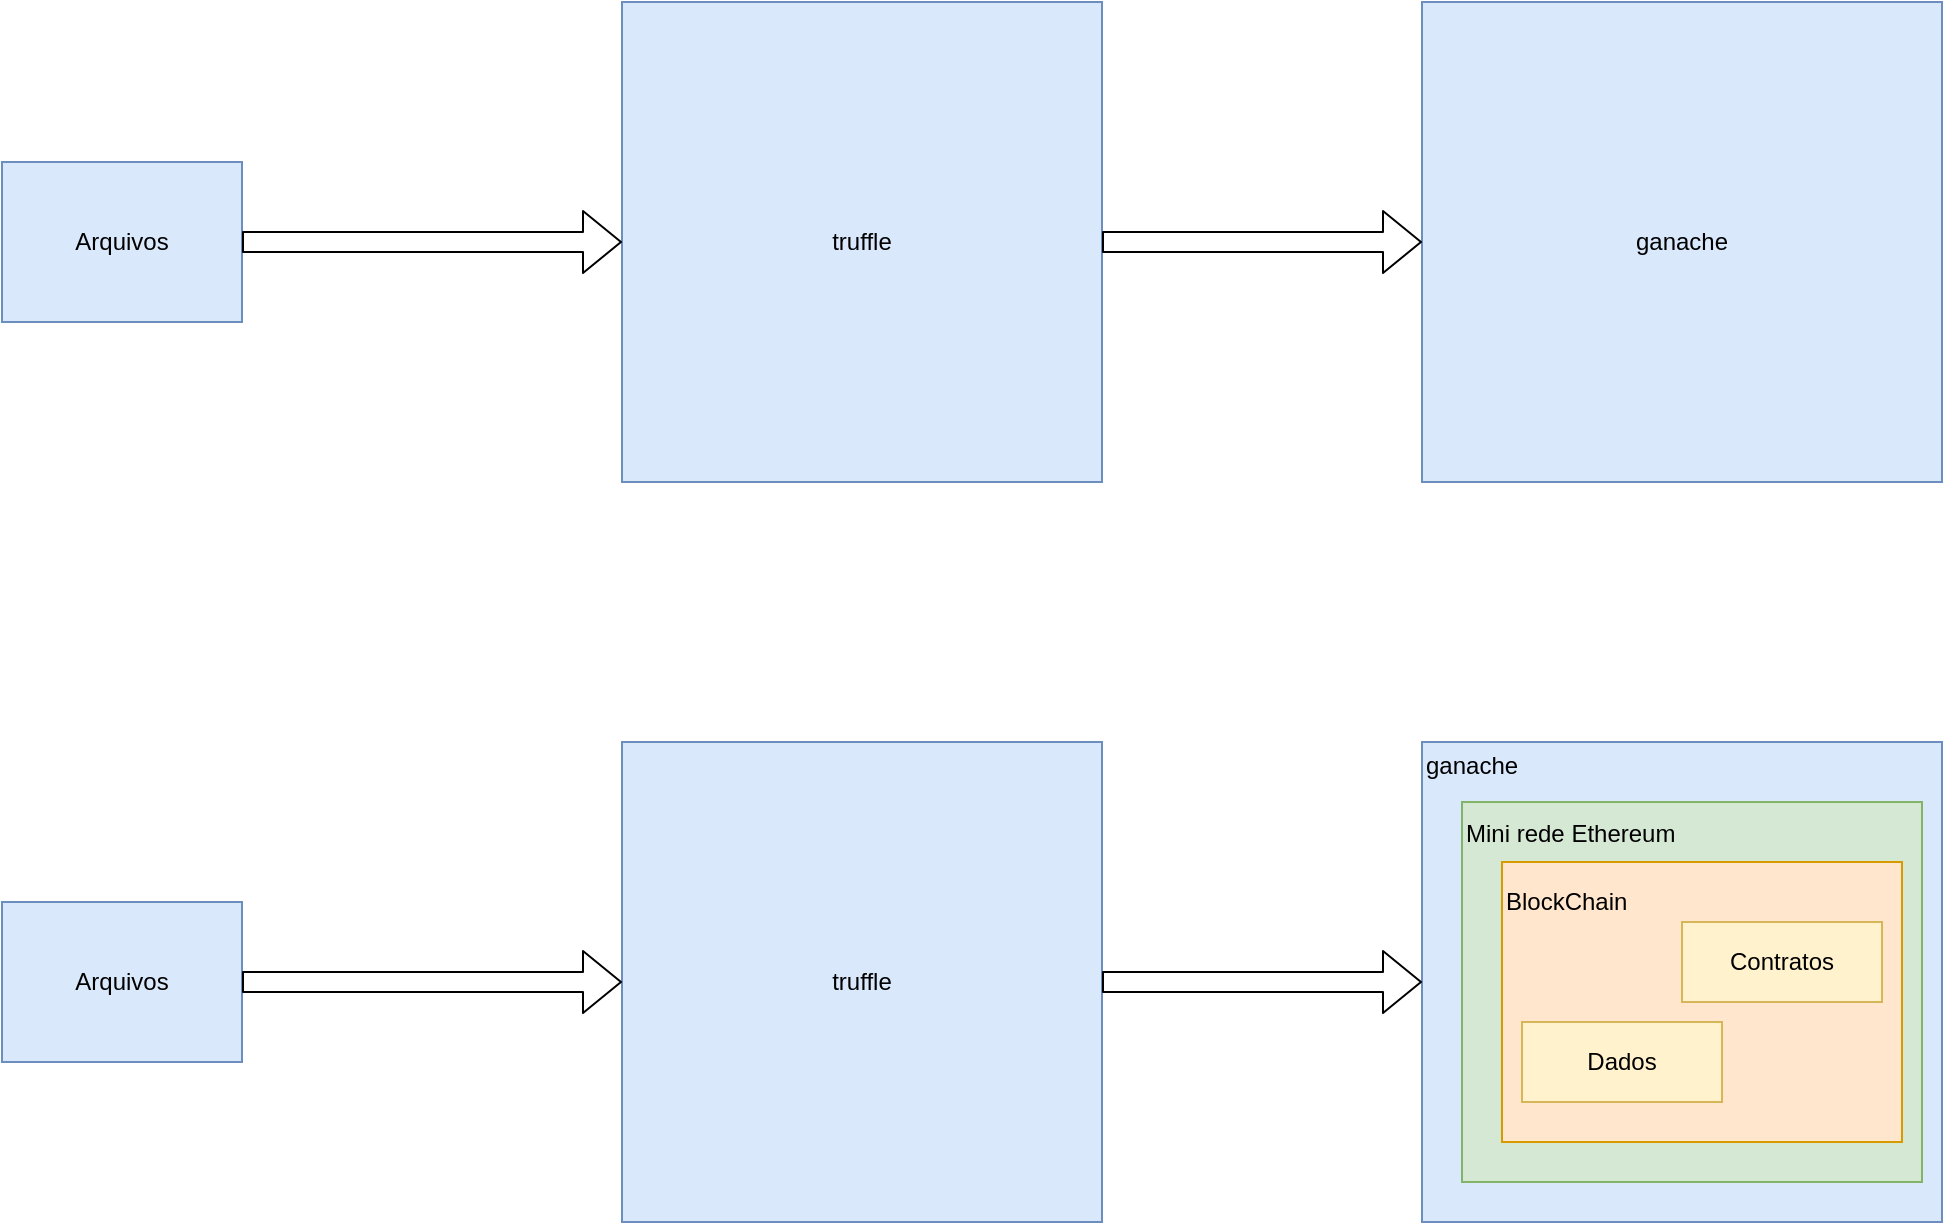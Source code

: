 <mxfile version="14.9.6" type="device"><diagram id="62pVlzjtn3hS2Q_uHxZe" name="Page-1"><mxGraphModel dx="1252" dy="1906" grid="1" gridSize="10" guides="1" tooltips="1" connect="1" arrows="1" fold="1" page="1" pageScale="1" pageWidth="850" pageHeight="1100" math="0" shadow="0"><root><mxCell id="0"/><mxCell id="1" parent="0"/><mxCell id="Qe41mn8siwPkQyxLRUx5-1" value="ganache&lt;br&gt;" style="rounded=0;whiteSpace=wrap;html=1;align=center;fillColor=#dae8fc;strokeColor=#6c8ebf;" vertex="1" parent="1"><mxGeometry x="800" y="160" width="260" height="240" as="geometry"/></mxCell><mxCell id="Qe41mn8siwPkQyxLRUx5-2" value="truffle" style="rounded=0;whiteSpace=wrap;html=1;fillColor=#dae8fc;strokeColor=#6c8ebf;" vertex="1" parent="1"><mxGeometry x="400" y="160" width="240" height="240" as="geometry"/></mxCell><mxCell id="Qe41mn8siwPkQyxLRUx5-3" value="Arquivos" style="rounded=0;whiteSpace=wrap;html=1;fillColor=#dae8fc;strokeColor=#6c8ebf;" vertex="1" parent="1"><mxGeometry x="90" y="240" width="120" height="80" as="geometry"/></mxCell><mxCell id="Qe41mn8siwPkQyxLRUx5-4" value="" style="shape=flexArrow;endArrow=classic;html=1;exitX=1;exitY=0.5;exitDx=0;exitDy=0;entryX=0;entryY=0.5;entryDx=0;entryDy=0;" edge="1" parent="1" source="Qe41mn8siwPkQyxLRUx5-3" target="Qe41mn8siwPkQyxLRUx5-2"><mxGeometry width="50" height="50" relative="1" as="geometry"><mxPoint x="400" y="400" as="sourcePoint"/><mxPoint x="450" y="350" as="targetPoint"/></mxGeometry></mxCell><mxCell id="Qe41mn8siwPkQyxLRUx5-5" value="" style="shape=flexArrow;endArrow=classic;html=1;exitX=1;exitY=0.5;exitDx=0;exitDy=0;entryX=0;entryY=0.5;entryDx=0;entryDy=0;" edge="1" parent="1" source="Qe41mn8siwPkQyxLRUx5-2" target="Qe41mn8siwPkQyxLRUx5-1"><mxGeometry width="50" height="50" relative="1" as="geometry"><mxPoint x="400" y="400" as="sourcePoint"/><mxPoint x="450" y="350" as="targetPoint"/></mxGeometry></mxCell><mxCell id="Qe41mn8siwPkQyxLRUx5-11" value="ganache&lt;br&gt;&lt;br&gt;&lt;br&gt;&lt;br&gt;&lt;br&gt;&lt;br&gt;&lt;br&gt;&lt;br&gt;&lt;br&gt;&lt;br&gt;&lt;br&gt;&lt;br&gt;&lt;br&gt;&lt;br&gt;&lt;br&gt;&lt;br&gt;" style="rounded=0;whiteSpace=wrap;html=1;align=left;fillColor=#dae8fc;strokeColor=#6c8ebf;" vertex="1" parent="1"><mxGeometry x="800" y="530" width="260" height="240" as="geometry"/></mxCell><mxCell id="Qe41mn8siwPkQyxLRUx5-12" value="truffle" style="rounded=0;whiteSpace=wrap;html=1;fillColor=#dae8fc;strokeColor=#6c8ebf;" vertex="1" parent="1"><mxGeometry x="400" y="530" width="240" height="240" as="geometry"/></mxCell><mxCell id="Qe41mn8siwPkQyxLRUx5-13" value="Arquivos" style="rounded=0;whiteSpace=wrap;html=1;fillColor=#dae8fc;strokeColor=#6c8ebf;" vertex="1" parent="1"><mxGeometry x="90" y="610" width="120" height="80" as="geometry"/></mxCell><mxCell id="Qe41mn8siwPkQyxLRUx5-14" value="" style="shape=flexArrow;endArrow=classic;html=1;exitX=1;exitY=0.5;exitDx=0;exitDy=0;entryX=0;entryY=0.5;entryDx=0;entryDy=0;" edge="1" parent="1" source="Qe41mn8siwPkQyxLRUx5-13" target="Qe41mn8siwPkQyxLRUx5-12"><mxGeometry width="50" height="50" relative="1" as="geometry"><mxPoint x="400" y="770" as="sourcePoint"/><mxPoint x="450" y="720" as="targetPoint"/></mxGeometry></mxCell><mxCell id="Qe41mn8siwPkQyxLRUx5-15" value="" style="shape=flexArrow;endArrow=classic;html=1;exitX=1;exitY=0.5;exitDx=0;exitDy=0;entryX=0;entryY=0.5;entryDx=0;entryDy=0;" edge="1" parent="1" source="Qe41mn8siwPkQyxLRUx5-12" target="Qe41mn8siwPkQyxLRUx5-11"><mxGeometry width="50" height="50" relative="1" as="geometry"><mxPoint x="400" y="770" as="sourcePoint"/><mxPoint x="450" y="720" as="targetPoint"/></mxGeometry></mxCell><mxCell id="Qe41mn8siwPkQyxLRUx5-16" value="Mini rede Ethereum&lt;br&gt;&lt;br&gt;&lt;br&gt;&lt;br&gt;&lt;br&gt;&lt;br&gt;&lt;br&gt;&lt;br&gt;&lt;br&gt;&lt;br&gt;&lt;br&gt;&lt;br&gt;" style="rounded=0;whiteSpace=wrap;html=1;align=left;fillColor=#d5e8d4;strokeColor=#82b366;" vertex="1" parent="1"><mxGeometry x="820" y="560" width="230" height="190" as="geometry"/></mxCell><mxCell id="Qe41mn8siwPkQyxLRUx5-17" value="BlockChain&lt;br&gt;&lt;br&gt;&lt;br&gt;&lt;br&gt;&lt;br&gt;&lt;br&gt;&lt;br&gt;&lt;br&gt;" style="rounded=0;whiteSpace=wrap;html=1;align=left;fillColor=#ffe6cc;strokeColor=#d79b00;" vertex="1" parent="1"><mxGeometry x="840" y="590" width="200" height="140" as="geometry"/></mxCell><mxCell id="Qe41mn8siwPkQyxLRUx5-18" value="Contratos" style="rounded=0;whiteSpace=wrap;html=1;fillColor=#fff2cc;strokeColor=#d6b656;" vertex="1" parent="1"><mxGeometry x="930" y="620" width="100" height="40" as="geometry"/></mxCell><mxCell id="Qe41mn8siwPkQyxLRUx5-19" value="Dados" style="rounded=0;whiteSpace=wrap;html=1;fillColor=#fff2cc;strokeColor=#d6b656;" vertex="1" parent="1"><mxGeometry x="850" y="670" width="100" height="40" as="geometry"/></mxCell></root></mxGraphModel></diagram></mxfile>